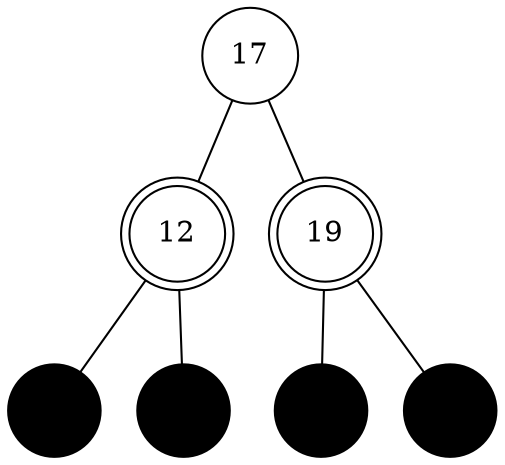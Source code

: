 graph step6 { node[ordering=out]; 17 [shape=circle]; 19 [shape=doublecircle]; 12 [shape=doublecircle]; node [shape=circle, color=black]; e1 [style=filled, fillcolor=black]; e2 [style=filled, fillcolor=black]; e3 [style=filled, fillcolor=black]; e4 [style=filled, fillcolor=black]; 17--12; 17--19; 12--e1; 12--e2; 19--e3; 19--e4; }
